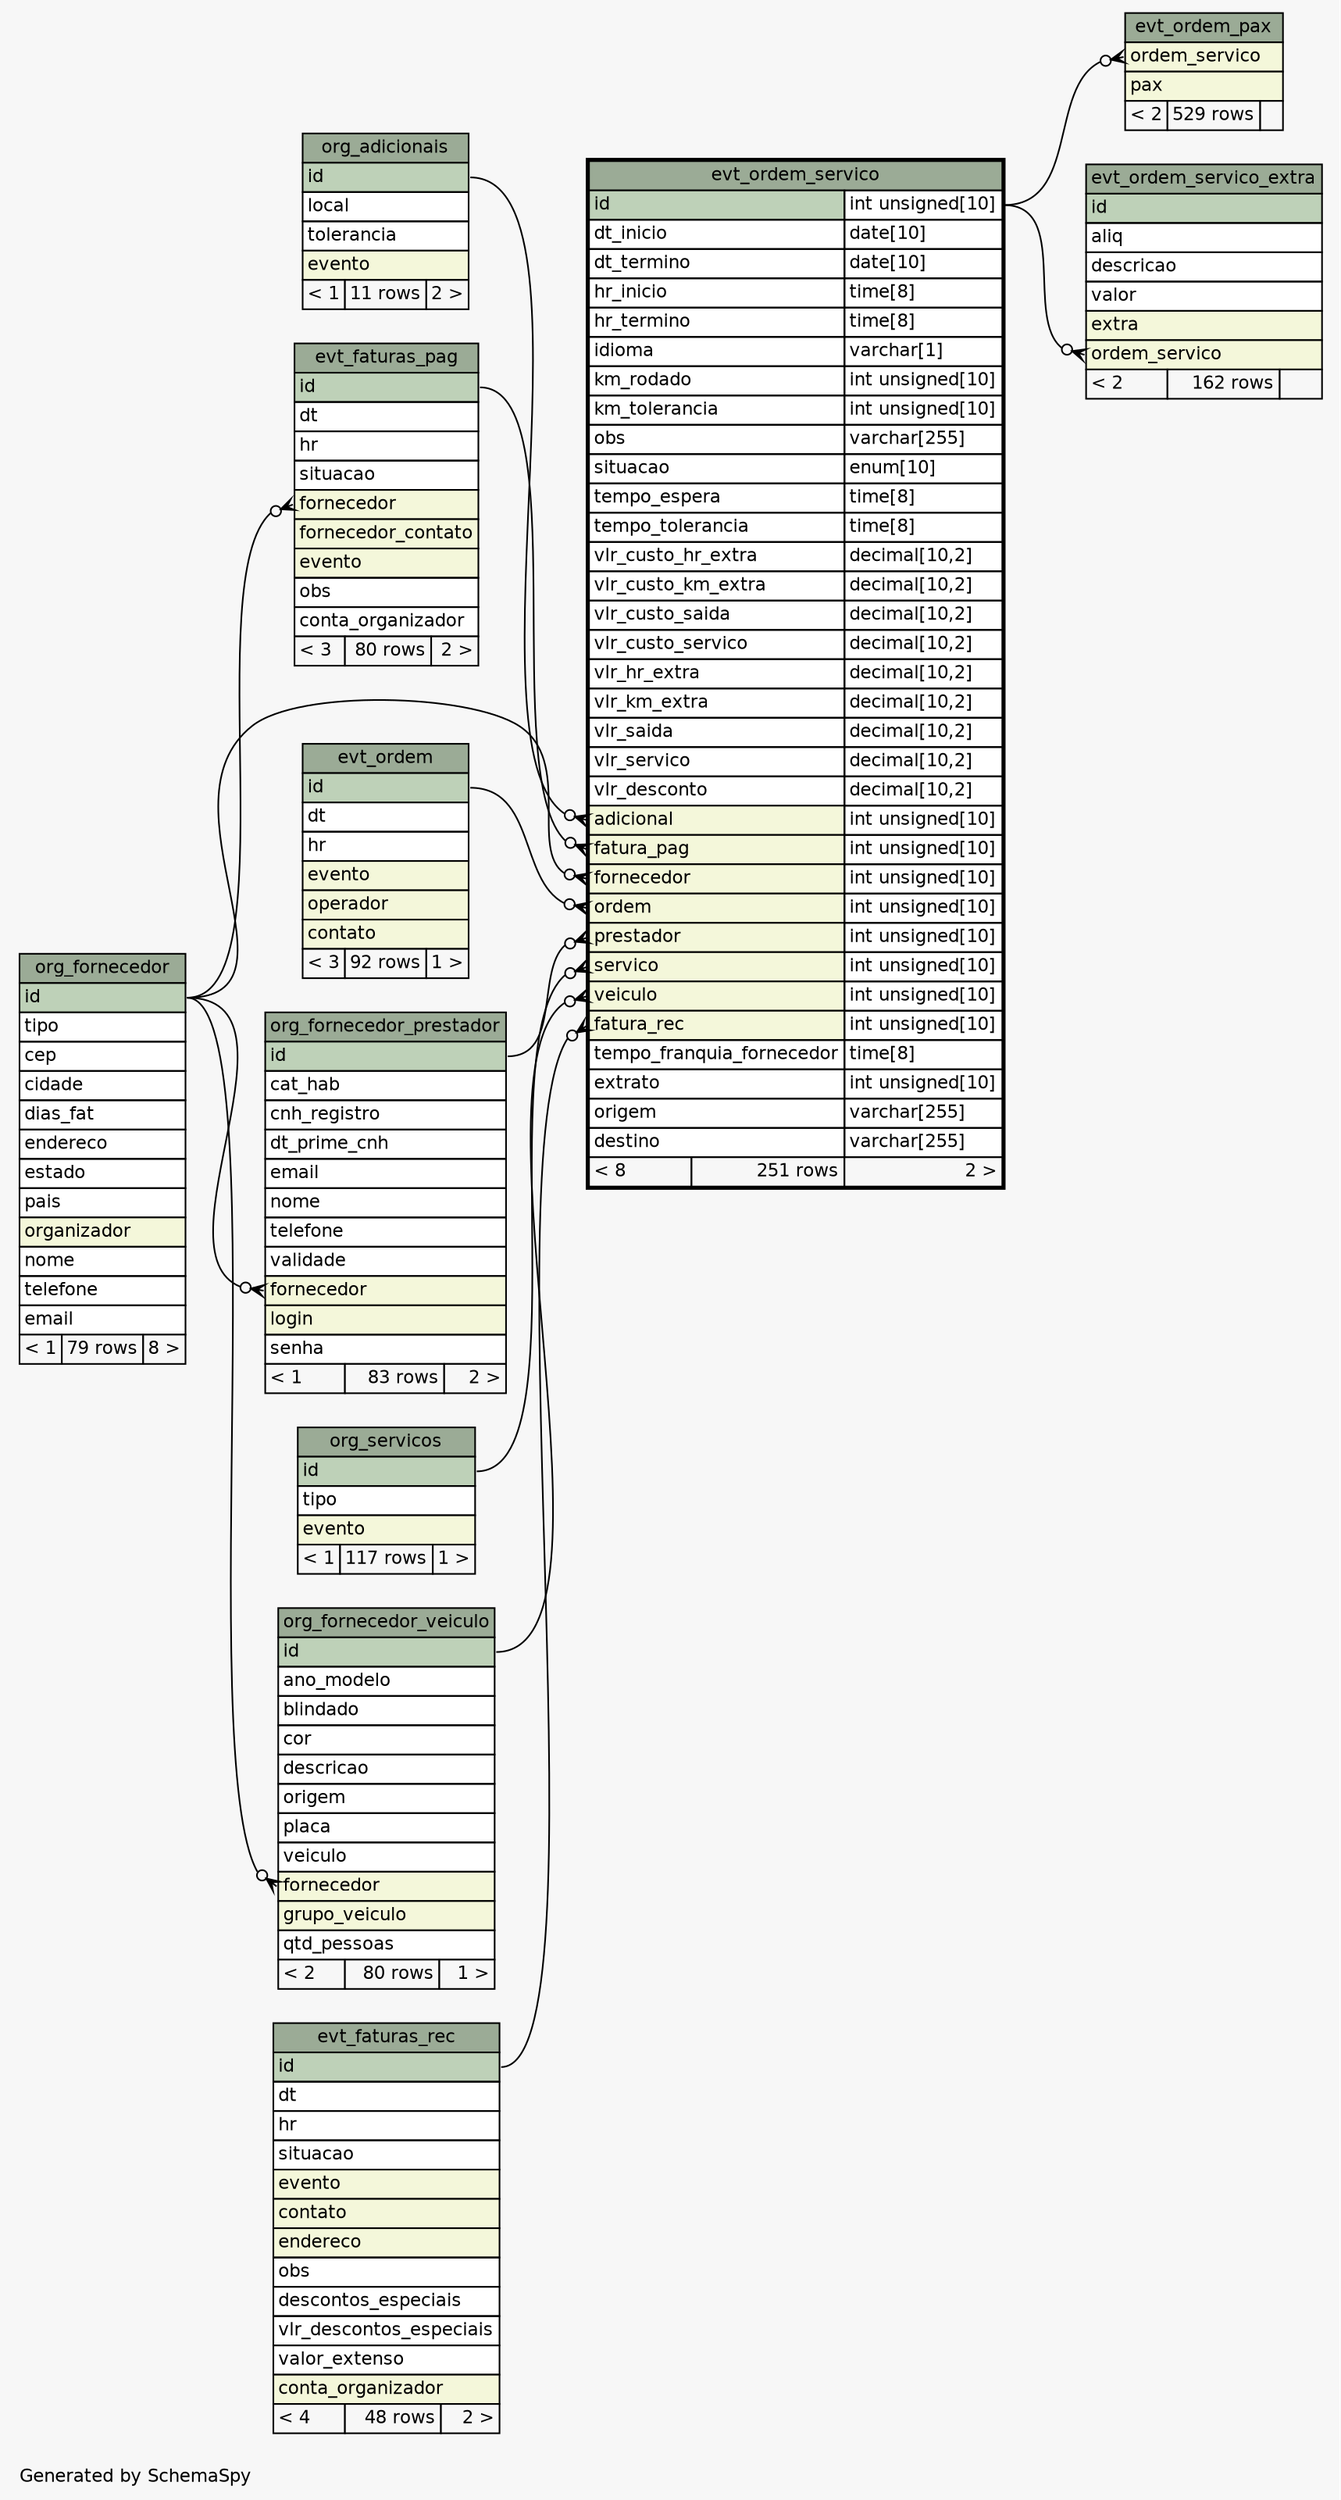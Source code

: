 // dot 2.38.0 on Windows 10 10.0
// SchemaSpy rev 590
digraph "oneDegreeRelationshipsDiagram" {
  graph [
    rankdir="RL"
    bgcolor="#f7f7f7"
    label="\nGenerated by SchemaSpy"
    labeljust="l"
    nodesep="0.18"
    ranksep="0.46"
    fontname="Helvetica"
    fontsize="11"
  ];
  node [
    fontname="Helvetica"
    fontsize="11"
    shape="plaintext"
  ];
  edge [
    arrowsize="0.8"
  ];
  "evt_faturas_pag":"fornecedor":w -> "org_fornecedor":"id":e [arrowhead=none dir=back arrowtail=crowodot];
  "evt_ordem_pax":"ordem_servico":w -> "evt_ordem_servico":"id.type":e [arrowhead=none dir=back arrowtail=crowodot];
  "evt_ordem_servico":"adicional":w -> "org_adicionais":"id":e [arrowhead=none dir=back arrowtail=crowodot];
  "evt_ordem_servico":"fatura_pag":w -> "evt_faturas_pag":"id":e [arrowhead=none dir=back arrowtail=crowodot];
  "evt_ordem_servico":"fatura_rec":w -> "evt_faturas_rec":"id":e [arrowhead=none dir=back arrowtail=crowodot];
  "evt_ordem_servico":"fornecedor":w -> "org_fornecedor":"id":e [arrowhead=none dir=back arrowtail=crowodot];
  "evt_ordem_servico":"ordem":w -> "evt_ordem":"id":e [arrowhead=none dir=back arrowtail=crowodot];
  "evt_ordem_servico":"prestador":w -> "org_fornecedor_prestador":"id":e [arrowhead=none dir=back arrowtail=crowodot];
  "evt_ordem_servico":"servico":w -> "org_servicos":"id":e [arrowhead=none dir=back arrowtail=crowodot];
  "evt_ordem_servico":"veiculo":w -> "org_fornecedor_veiculo":"id":e [arrowhead=none dir=back arrowtail=crowodot];
  "evt_ordem_servico_extra":"ordem_servico":w -> "evt_ordem_servico":"id.type":e [arrowhead=none dir=back arrowtail=crowodot];
  "org_fornecedor_prestador":"fornecedor":w -> "org_fornecedor":"id":e [arrowhead=none dir=back arrowtail=crowodot];
  "org_fornecedor_veiculo":"fornecedor":w -> "org_fornecedor":"id":e [arrowhead=none dir=back arrowtail=crowodot];
  "evt_faturas_pag" [
    label=<
    <TABLE BORDER="0" CELLBORDER="1" CELLSPACING="0" BGCOLOR="#ffffff">
      <TR><TD COLSPAN="3" BGCOLOR="#9bab96" ALIGN="CENTER">evt_faturas_pag</TD></TR>
      <TR><TD PORT="id" COLSPAN="3" BGCOLOR="#bed1b8" ALIGN="LEFT">id</TD></TR>
      <TR><TD PORT="dt" COLSPAN="3" ALIGN="LEFT">dt</TD></TR>
      <TR><TD PORT="hr" COLSPAN="3" ALIGN="LEFT">hr</TD></TR>
      <TR><TD PORT="situacao" COLSPAN="3" ALIGN="LEFT">situacao</TD></TR>
      <TR><TD PORT="fornecedor" COLSPAN="3" BGCOLOR="#f4f7da" ALIGN="LEFT">fornecedor</TD></TR>
      <TR><TD PORT="fornecedor_contato" COLSPAN="3" BGCOLOR="#f4f7da" ALIGN="LEFT">fornecedor_contato</TD></TR>
      <TR><TD PORT="evento" COLSPAN="3" BGCOLOR="#f4f7da" ALIGN="LEFT">evento</TD></TR>
      <TR><TD PORT="obs" COLSPAN="3" ALIGN="LEFT">obs</TD></TR>
      <TR><TD PORT="conta_organizador" COLSPAN="3" ALIGN="LEFT">conta_organizador</TD></TR>
      <TR><TD ALIGN="LEFT" BGCOLOR="#f7f7f7">&lt; 3</TD><TD ALIGN="RIGHT" BGCOLOR="#f7f7f7">80 rows</TD><TD ALIGN="RIGHT" BGCOLOR="#f7f7f7">2 &gt;</TD></TR>
    </TABLE>>
    URL="evt_faturas_pag.html"
    tooltip="evt_faturas_pag"
  ];
  "evt_faturas_rec" [
    label=<
    <TABLE BORDER="0" CELLBORDER="1" CELLSPACING="0" BGCOLOR="#ffffff">
      <TR><TD COLSPAN="3" BGCOLOR="#9bab96" ALIGN="CENTER">evt_faturas_rec</TD></TR>
      <TR><TD PORT="id" COLSPAN="3" BGCOLOR="#bed1b8" ALIGN="LEFT">id</TD></TR>
      <TR><TD PORT="dt" COLSPAN="3" ALIGN="LEFT">dt</TD></TR>
      <TR><TD PORT="hr" COLSPAN="3" ALIGN="LEFT">hr</TD></TR>
      <TR><TD PORT="situacao" COLSPAN="3" ALIGN="LEFT">situacao</TD></TR>
      <TR><TD PORT="evento" COLSPAN="3" BGCOLOR="#f4f7da" ALIGN="LEFT">evento</TD></TR>
      <TR><TD PORT="contato" COLSPAN="3" BGCOLOR="#f4f7da" ALIGN="LEFT">contato</TD></TR>
      <TR><TD PORT="endereco" COLSPAN="3" BGCOLOR="#f4f7da" ALIGN="LEFT">endereco</TD></TR>
      <TR><TD PORT="obs" COLSPAN="3" ALIGN="LEFT">obs</TD></TR>
      <TR><TD PORT="descontos_especiais" COLSPAN="3" ALIGN="LEFT">descontos_especiais</TD></TR>
      <TR><TD PORT="vlr_descontos_especiais" COLSPAN="3" ALIGN="LEFT">vlr_descontos_especiais</TD></TR>
      <TR><TD PORT="valor_extenso" COLSPAN="3" ALIGN="LEFT">valor_extenso</TD></TR>
      <TR><TD PORT="conta_organizador" COLSPAN="3" BGCOLOR="#f4f7da" ALIGN="LEFT">conta_organizador</TD></TR>
      <TR><TD ALIGN="LEFT" BGCOLOR="#f7f7f7">&lt; 4</TD><TD ALIGN="RIGHT" BGCOLOR="#f7f7f7">48 rows</TD><TD ALIGN="RIGHT" BGCOLOR="#f7f7f7">2 &gt;</TD></TR>
    </TABLE>>
    URL="evt_faturas_rec.html"
    tooltip="evt_faturas_rec"
  ];
  "evt_ordem" [
    label=<
    <TABLE BORDER="0" CELLBORDER="1" CELLSPACING="0" BGCOLOR="#ffffff">
      <TR><TD COLSPAN="3" BGCOLOR="#9bab96" ALIGN="CENTER">evt_ordem</TD></TR>
      <TR><TD PORT="id" COLSPAN="3" BGCOLOR="#bed1b8" ALIGN="LEFT">id</TD></TR>
      <TR><TD PORT="dt" COLSPAN="3" ALIGN="LEFT">dt</TD></TR>
      <TR><TD PORT="hr" COLSPAN="3" ALIGN="LEFT">hr</TD></TR>
      <TR><TD PORT="evento" COLSPAN="3" BGCOLOR="#f4f7da" ALIGN="LEFT">evento</TD></TR>
      <TR><TD PORT="operador" COLSPAN="3" BGCOLOR="#f4f7da" ALIGN="LEFT">operador</TD></TR>
      <TR><TD PORT="contato" COLSPAN="3" BGCOLOR="#f4f7da" ALIGN="LEFT">contato</TD></TR>
      <TR><TD ALIGN="LEFT" BGCOLOR="#f7f7f7">&lt; 3</TD><TD ALIGN="RIGHT" BGCOLOR="#f7f7f7">92 rows</TD><TD ALIGN="RIGHT" BGCOLOR="#f7f7f7">1 &gt;</TD></TR>
    </TABLE>>
    URL="evt_ordem.html"
    tooltip="evt_ordem"
  ];
  "evt_ordem_pax" [
    label=<
    <TABLE BORDER="0" CELLBORDER="1" CELLSPACING="0" BGCOLOR="#ffffff">
      <TR><TD COLSPAN="3" BGCOLOR="#9bab96" ALIGN="CENTER">evt_ordem_pax</TD></TR>
      <TR><TD PORT="ordem_servico" COLSPAN="3" BGCOLOR="#f4f7da" ALIGN="LEFT">ordem_servico</TD></TR>
      <TR><TD PORT="pax" COLSPAN="3" BGCOLOR="#f4f7da" ALIGN="LEFT">pax</TD></TR>
      <TR><TD ALIGN="LEFT" BGCOLOR="#f7f7f7">&lt; 2</TD><TD ALIGN="RIGHT" BGCOLOR="#f7f7f7">529 rows</TD><TD ALIGN="RIGHT" BGCOLOR="#f7f7f7">  </TD></TR>
    </TABLE>>
    URL="evt_ordem_pax.html"
    tooltip="evt_ordem_pax"
  ];
  "evt_ordem_servico" [
    label=<
    <TABLE BORDER="2" CELLBORDER="1" CELLSPACING="0" BGCOLOR="#ffffff">
      <TR><TD COLSPAN="3" BGCOLOR="#9bab96" ALIGN="CENTER">evt_ordem_servico</TD></TR>
      <TR><TD PORT="id" COLSPAN="2" BGCOLOR="#bed1b8" ALIGN="LEFT">id</TD><TD PORT="id.type" ALIGN="LEFT">int unsigned[10]</TD></TR>
      <TR><TD PORT="dt_inicio" COLSPAN="2" ALIGN="LEFT">dt_inicio</TD><TD PORT="dt_inicio.type" ALIGN="LEFT">date[10]</TD></TR>
      <TR><TD PORT="dt_termino" COLSPAN="2" ALIGN="LEFT">dt_termino</TD><TD PORT="dt_termino.type" ALIGN="LEFT">date[10]</TD></TR>
      <TR><TD PORT="hr_inicio" COLSPAN="2" ALIGN="LEFT">hr_inicio</TD><TD PORT="hr_inicio.type" ALIGN="LEFT">time[8]</TD></TR>
      <TR><TD PORT="hr_termino" COLSPAN="2" ALIGN="LEFT">hr_termino</TD><TD PORT="hr_termino.type" ALIGN="LEFT">time[8]</TD></TR>
      <TR><TD PORT="idioma" COLSPAN="2" ALIGN="LEFT">idioma</TD><TD PORT="idioma.type" ALIGN="LEFT">varchar[1]</TD></TR>
      <TR><TD PORT="km_rodado" COLSPAN="2" ALIGN="LEFT">km_rodado</TD><TD PORT="km_rodado.type" ALIGN="LEFT">int unsigned[10]</TD></TR>
      <TR><TD PORT="km_tolerancia" COLSPAN="2" ALIGN="LEFT">km_tolerancia</TD><TD PORT="km_tolerancia.type" ALIGN="LEFT">int unsigned[10]</TD></TR>
      <TR><TD PORT="obs" COLSPAN="2" ALIGN="LEFT">obs</TD><TD PORT="obs.type" ALIGN="LEFT">varchar[255]</TD></TR>
      <TR><TD PORT="situacao" COLSPAN="2" ALIGN="LEFT">situacao</TD><TD PORT="situacao.type" ALIGN="LEFT">enum[10]</TD></TR>
      <TR><TD PORT="tempo_espera" COLSPAN="2" ALIGN="LEFT">tempo_espera</TD><TD PORT="tempo_espera.type" ALIGN="LEFT">time[8]</TD></TR>
      <TR><TD PORT="tempo_tolerancia" COLSPAN="2" ALIGN="LEFT">tempo_tolerancia</TD><TD PORT="tempo_tolerancia.type" ALIGN="LEFT">time[8]</TD></TR>
      <TR><TD PORT="vlr_custo_hr_extra" COLSPAN="2" ALIGN="LEFT">vlr_custo_hr_extra</TD><TD PORT="vlr_custo_hr_extra.type" ALIGN="LEFT">decimal[10,2]</TD></TR>
      <TR><TD PORT="vlr_custo_km_extra" COLSPAN="2" ALIGN="LEFT">vlr_custo_km_extra</TD><TD PORT="vlr_custo_km_extra.type" ALIGN="LEFT">decimal[10,2]</TD></TR>
      <TR><TD PORT="vlr_custo_saida" COLSPAN="2" ALIGN="LEFT">vlr_custo_saida</TD><TD PORT="vlr_custo_saida.type" ALIGN="LEFT">decimal[10,2]</TD></TR>
      <TR><TD PORT="vlr_custo_servico" COLSPAN="2" ALIGN="LEFT">vlr_custo_servico</TD><TD PORT="vlr_custo_servico.type" ALIGN="LEFT">decimal[10,2]</TD></TR>
      <TR><TD PORT="vlr_hr_extra" COLSPAN="2" ALIGN="LEFT">vlr_hr_extra</TD><TD PORT="vlr_hr_extra.type" ALIGN="LEFT">decimal[10,2]</TD></TR>
      <TR><TD PORT="vlr_km_extra" COLSPAN="2" ALIGN="LEFT">vlr_km_extra</TD><TD PORT="vlr_km_extra.type" ALIGN="LEFT">decimal[10,2]</TD></TR>
      <TR><TD PORT="vlr_saida" COLSPAN="2" ALIGN="LEFT">vlr_saida</TD><TD PORT="vlr_saida.type" ALIGN="LEFT">decimal[10,2]</TD></TR>
      <TR><TD PORT="vlr_servico" COLSPAN="2" ALIGN="LEFT">vlr_servico</TD><TD PORT="vlr_servico.type" ALIGN="LEFT">decimal[10,2]</TD></TR>
      <TR><TD PORT="vlr_desconto" COLSPAN="2" ALIGN="LEFT">vlr_desconto</TD><TD PORT="vlr_desconto.type" ALIGN="LEFT">decimal[10,2]</TD></TR>
      <TR><TD PORT="adicional" COLSPAN="2" BGCOLOR="#f4f7da" ALIGN="LEFT">adicional</TD><TD PORT="adicional.type" ALIGN="LEFT">int unsigned[10]</TD></TR>
      <TR><TD PORT="fatura_pag" COLSPAN="2" BGCOLOR="#f4f7da" ALIGN="LEFT">fatura_pag</TD><TD PORT="fatura_pag.type" ALIGN="LEFT">int unsigned[10]</TD></TR>
      <TR><TD PORT="fornecedor" COLSPAN="2" BGCOLOR="#f4f7da" ALIGN="LEFT">fornecedor</TD><TD PORT="fornecedor.type" ALIGN="LEFT">int unsigned[10]</TD></TR>
      <TR><TD PORT="ordem" COLSPAN="2" BGCOLOR="#f4f7da" ALIGN="LEFT">ordem</TD><TD PORT="ordem.type" ALIGN="LEFT">int unsigned[10]</TD></TR>
      <TR><TD PORT="prestador" COLSPAN="2" BGCOLOR="#f4f7da" ALIGN="LEFT">prestador</TD><TD PORT="prestador.type" ALIGN="LEFT">int unsigned[10]</TD></TR>
      <TR><TD PORT="servico" COLSPAN="2" BGCOLOR="#f4f7da" ALIGN="LEFT">servico</TD><TD PORT="servico.type" ALIGN="LEFT">int unsigned[10]</TD></TR>
      <TR><TD PORT="veiculo" COLSPAN="2" BGCOLOR="#f4f7da" ALIGN="LEFT">veiculo</TD><TD PORT="veiculo.type" ALIGN="LEFT">int unsigned[10]</TD></TR>
      <TR><TD PORT="fatura_rec" COLSPAN="2" BGCOLOR="#f4f7da" ALIGN="LEFT">fatura_rec</TD><TD PORT="fatura_rec.type" ALIGN="LEFT">int unsigned[10]</TD></TR>
      <TR><TD PORT="tempo_franquia_fornecedor" COLSPAN="2" ALIGN="LEFT">tempo_franquia_fornecedor</TD><TD PORT="tempo_franquia_fornecedor.type" ALIGN="LEFT">time[8]</TD></TR>
      <TR><TD PORT="extrato" COLSPAN="2" ALIGN="LEFT">extrato</TD><TD PORT="extrato.type" ALIGN="LEFT">int unsigned[10]</TD></TR>
      <TR><TD PORT="origem" COLSPAN="2" ALIGN="LEFT">origem</TD><TD PORT="origem.type" ALIGN="LEFT">varchar[255]</TD></TR>
      <TR><TD PORT="destino" COLSPAN="2" ALIGN="LEFT">destino</TD><TD PORT="destino.type" ALIGN="LEFT">varchar[255]</TD></TR>
      <TR><TD ALIGN="LEFT" BGCOLOR="#f7f7f7">&lt; 8</TD><TD ALIGN="RIGHT" BGCOLOR="#f7f7f7">251 rows</TD><TD ALIGN="RIGHT" BGCOLOR="#f7f7f7">2 &gt;</TD></TR>
    </TABLE>>
    URL="evt_ordem_servico.html"
    tooltip="evt_ordem_servico"
  ];
  "evt_ordem_servico_extra" [
    label=<
    <TABLE BORDER="0" CELLBORDER="1" CELLSPACING="0" BGCOLOR="#ffffff">
      <TR><TD COLSPAN="3" BGCOLOR="#9bab96" ALIGN="CENTER">evt_ordem_servico_extra</TD></TR>
      <TR><TD PORT="id" COLSPAN="3" BGCOLOR="#bed1b8" ALIGN="LEFT">id</TD></TR>
      <TR><TD PORT="aliq" COLSPAN="3" ALIGN="LEFT">aliq</TD></TR>
      <TR><TD PORT="descricao" COLSPAN="3" ALIGN="LEFT">descricao</TD></TR>
      <TR><TD PORT="valor" COLSPAN="3" ALIGN="LEFT">valor</TD></TR>
      <TR><TD PORT="extra" COLSPAN="3" BGCOLOR="#f4f7da" ALIGN="LEFT">extra</TD></TR>
      <TR><TD PORT="ordem_servico" COLSPAN="3" BGCOLOR="#f4f7da" ALIGN="LEFT">ordem_servico</TD></TR>
      <TR><TD ALIGN="LEFT" BGCOLOR="#f7f7f7">&lt; 2</TD><TD ALIGN="RIGHT" BGCOLOR="#f7f7f7">162 rows</TD><TD ALIGN="RIGHT" BGCOLOR="#f7f7f7">  </TD></TR>
    </TABLE>>
    URL="evt_ordem_servico_extra.html"
    tooltip="evt_ordem_servico_extra"
  ];
  "org_adicionais" [
    label=<
    <TABLE BORDER="0" CELLBORDER="1" CELLSPACING="0" BGCOLOR="#ffffff">
      <TR><TD COLSPAN="3" BGCOLOR="#9bab96" ALIGN="CENTER">org_adicionais</TD></TR>
      <TR><TD PORT="id" COLSPAN="3" BGCOLOR="#bed1b8" ALIGN="LEFT">id</TD></TR>
      <TR><TD PORT="local" COLSPAN="3" ALIGN="LEFT">local</TD></TR>
      <TR><TD PORT="tolerancia" COLSPAN="3" ALIGN="LEFT">tolerancia</TD></TR>
      <TR><TD PORT="evento" COLSPAN="3" BGCOLOR="#f4f7da" ALIGN="LEFT">evento</TD></TR>
      <TR><TD ALIGN="LEFT" BGCOLOR="#f7f7f7">&lt; 1</TD><TD ALIGN="RIGHT" BGCOLOR="#f7f7f7">11 rows</TD><TD ALIGN="RIGHT" BGCOLOR="#f7f7f7">2 &gt;</TD></TR>
    </TABLE>>
    URL="org_adicionais.html"
    tooltip="org_adicionais"
  ];
  "org_fornecedor" [
    label=<
    <TABLE BORDER="0" CELLBORDER="1" CELLSPACING="0" BGCOLOR="#ffffff">
      <TR><TD COLSPAN="3" BGCOLOR="#9bab96" ALIGN="CENTER">org_fornecedor</TD></TR>
      <TR><TD PORT="id" COLSPAN="3" BGCOLOR="#bed1b8" ALIGN="LEFT">id</TD></TR>
      <TR><TD PORT="tipo" COLSPAN="3" ALIGN="LEFT">tipo</TD></TR>
      <TR><TD PORT="cep" COLSPAN="3" ALIGN="LEFT">cep</TD></TR>
      <TR><TD PORT="cidade" COLSPAN="3" ALIGN="LEFT">cidade</TD></TR>
      <TR><TD PORT="dias_fat" COLSPAN="3" ALIGN="LEFT">dias_fat</TD></TR>
      <TR><TD PORT="endereco" COLSPAN="3" ALIGN="LEFT">endereco</TD></TR>
      <TR><TD PORT="estado" COLSPAN="3" ALIGN="LEFT">estado</TD></TR>
      <TR><TD PORT="pais" COLSPAN="3" ALIGN="LEFT">pais</TD></TR>
      <TR><TD PORT="organizador" COLSPAN="3" BGCOLOR="#f4f7da" ALIGN="LEFT">organizador</TD></TR>
      <TR><TD PORT="nome" COLSPAN="3" ALIGN="LEFT">nome</TD></TR>
      <TR><TD PORT="telefone" COLSPAN="3" ALIGN="LEFT">telefone</TD></TR>
      <TR><TD PORT="email" COLSPAN="3" ALIGN="LEFT">email</TD></TR>
      <TR><TD ALIGN="LEFT" BGCOLOR="#f7f7f7">&lt; 1</TD><TD ALIGN="RIGHT" BGCOLOR="#f7f7f7">79 rows</TD><TD ALIGN="RIGHT" BGCOLOR="#f7f7f7">8 &gt;</TD></TR>
    </TABLE>>
    URL="org_fornecedor.html"
    tooltip="org_fornecedor"
  ];
  "org_fornecedor_prestador" [
    label=<
    <TABLE BORDER="0" CELLBORDER="1" CELLSPACING="0" BGCOLOR="#ffffff">
      <TR><TD COLSPAN="3" BGCOLOR="#9bab96" ALIGN="CENTER">org_fornecedor_prestador</TD></TR>
      <TR><TD PORT="id" COLSPAN="3" BGCOLOR="#bed1b8" ALIGN="LEFT">id</TD></TR>
      <TR><TD PORT="cat_hab" COLSPAN="3" ALIGN="LEFT">cat_hab</TD></TR>
      <TR><TD PORT="cnh_registro" COLSPAN="3" ALIGN="LEFT">cnh_registro</TD></TR>
      <TR><TD PORT="dt_prime_cnh" COLSPAN="3" ALIGN="LEFT">dt_prime_cnh</TD></TR>
      <TR><TD PORT="email" COLSPAN="3" ALIGN="LEFT">email</TD></TR>
      <TR><TD PORT="nome" COLSPAN="3" ALIGN="LEFT">nome</TD></TR>
      <TR><TD PORT="telefone" COLSPAN="3" ALIGN="LEFT">telefone</TD></TR>
      <TR><TD PORT="validade" COLSPAN="3" ALIGN="LEFT">validade</TD></TR>
      <TR><TD PORT="fornecedor" COLSPAN="3" BGCOLOR="#f4f7da" ALIGN="LEFT">fornecedor</TD></TR>
      <TR><TD PORT="login" COLSPAN="3" BGCOLOR="#f4f7da" ALIGN="LEFT">login</TD></TR>
      <TR><TD PORT="senha" COLSPAN="3" ALIGN="LEFT">senha</TD></TR>
      <TR><TD ALIGN="LEFT" BGCOLOR="#f7f7f7">&lt; 1</TD><TD ALIGN="RIGHT" BGCOLOR="#f7f7f7">83 rows</TD><TD ALIGN="RIGHT" BGCOLOR="#f7f7f7">2 &gt;</TD></TR>
    </TABLE>>
    URL="org_fornecedor_prestador.html"
    tooltip="org_fornecedor_prestador"
  ];
  "org_fornecedor_veiculo" [
    label=<
    <TABLE BORDER="0" CELLBORDER="1" CELLSPACING="0" BGCOLOR="#ffffff">
      <TR><TD COLSPAN="3" BGCOLOR="#9bab96" ALIGN="CENTER">org_fornecedor_veiculo</TD></TR>
      <TR><TD PORT="id" COLSPAN="3" BGCOLOR="#bed1b8" ALIGN="LEFT">id</TD></TR>
      <TR><TD PORT="ano_modelo" COLSPAN="3" ALIGN="LEFT">ano_modelo</TD></TR>
      <TR><TD PORT="blindado" COLSPAN="3" ALIGN="LEFT">blindado</TD></TR>
      <TR><TD PORT="cor" COLSPAN="3" ALIGN="LEFT">cor</TD></TR>
      <TR><TD PORT="descricao" COLSPAN="3" ALIGN="LEFT">descricao</TD></TR>
      <TR><TD PORT="origem" COLSPAN="3" ALIGN="LEFT">origem</TD></TR>
      <TR><TD PORT="placa" COLSPAN="3" ALIGN="LEFT">placa</TD></TR>
      <TR><TD PORT="veiculo" COLSPAN="3" ALIGN="LEFT">veiculo</TD></TR>
      <TR><TD PORT="fornecedor" COLSPAN="3" BGCOLOR="#f4f7da" ALIGN="LEFT">fornecedor</TD></TR>
      <TR><TD PORT="grupo_veiculo" COLSPAN="3" BGCOLOR="#f4f7da" ALIGN="LEFT">grupo_veiculo</TD></TR>
      <TR><TD PORT="qtd_pessoas" COLSPAN="3" ALIGN="LEFT">qtd_pessoas</TD></TR>
      <TR><TD ALIGN="LEFT" BGCOLOR="#f7f7f7">&lt; 2</TD><TD ALIGN="RIGHT" BGCOLOR="#f7f7f7">80 rows</TD><TD ALIGN="RIGHT" BGCOLOR="#f7f7f7">1 &gt;</TD></TR>
    </TABLE>>
    URL="org_fornecedor_veiculo.html"
    tooltip="org_fornecedor_veiculo"
  ];
  "org_servicos" [
    label=<
    <TABLE BORDER="0" CELLBORDER="1" CELLSPACING="0" BGCOLOR="#ffffff">
      <TR><TD COLSPAN="3" BGCOLOR="#9bab96" ALIGN="CENTER">org_servicos</TD></TR>
      <TR><TD PORT="id" COLSPAN="3" BGCOLOR="#bed1b8" ALIGN="LEFT">id</TD></TR>
      <TR><TD PORT="tipo" COLSPAN="3" ALIGN="LEFT">tipo</TD></TR>
      <TR><TD PORT="evento" COLSPAN="3" BGCOLOR="#f4f7da" ALIGN="LEFT">evento</TD></TR>
      <TR><TD ALIGN="LEFT" BGCOLOR="#f7f7f7">&lt; 1</TD><TD ALIGN="RIGHT" BGCOLOR="#f7f7f7">117 rows</TD><TD ALIGN="RIGHT" BGCOLOR="#f7f7f7">1 &gt;</TD></TR>
    </TABLE>>
    URL="org_servicos.html"
    tooltip="org_servicos"
  ];
}
